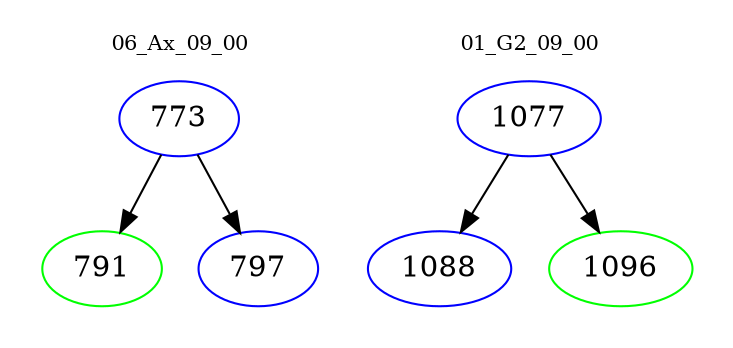 digraph{
subgraph cluster_0 {
color = white
label = "06_Ax_09_00";
fontsize=10;
T0_773 [label="773", color="blue"]
T0_773 -> T0_791 [color="black"]
T0_791 [label="791", color="green"]
T0_773 -> T0_797 [color="black"]
T0_797 [label="797", color="blue"]
}
subgraph cluster_1 {
color = white
label = "01_G2_09_00";
fontsize=10;
T1_1077 [label="1077", color="blue"]
T1_1077 -> T1_1088 [color="black"]
T1_1088 [label="1088", color="blue"]
T1_1077 -> T1_1096 [color="black"]
T1_1096 [label="1096", color="green"]
}
}
